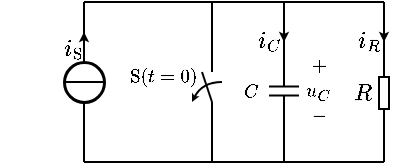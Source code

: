 <mxfile version="17.2.1" type="device"><diagram id="GKFYhbHTQyAXwHbGks0D" name="第 1 页"><mxGraphModel dx="185" dy="190" grid="1" gridSize="5" guides="1" tooltips="1" connect="1" arrows="1" fold="1" page="1" pageScale="1" pageWidth="827" pageHeight="1169" math="1" shadow="0"><root><mxCell id="0"/><mxCell id="1" parent="0"/><mxCell id="jx14LvxWViafD4RgYP5I-10" value="$$u_C$$" style="text;html=1;align=center;verticalAlign=middle;resizable=1;points=[];autosize=1;strokeColor=none;fillColor=none;fontSize=8;movable=1;rotatable=1;deletable=1;editable=1;connectable=1;" parent="1" vertex="1"><mxGeometry x="282.5" y="304.5" width="18" height="20" as="geometry"/></mxCell><mxCell id="vnZBPzhVjVgXWo8NbZRj-8" value="$$-$$" style="text;resizable=1;autosize=1;align=center;verticalAlign=middle;points=[];fillColor=none;strokeColor=none;rounded=0;html=1;imageAspect=1;noLabel=0;recursiveResize=1;expand=1;editable=1;movable=1;rotatable=1;deletable=1;connectable=0;comic=0;fontSize=8;" parent="1" vertex="1"><mxGeometry x="284" y="322" width="15" height="10" as="geometry"/></mxCell><mxCell id="vnZBPzhVjVgXWo8NbZRj-9" value="$$+$$" style="text;html=1;resizable=1;autosize=1;align=center;verticalAlign=middle;points=[];fillColor=none;strokeColor=none;rounded=0;movable=1;rotatable=1;deletable=1;editable=1;connectable=0;fontSize=8;" parent="1" vertex="1"><mxGeometry x="284" y="297" width="15" height="10" as="geometry"/></mxCell><mxCell id="jx14LvxWViafD4RgYP5I-1" value="" style="pointerEvents=1;verticalLabelPosition=bottom;shadow=0;dashed=0;align=center;html=1;verticalAlign=top;shape=mxgraph.electrical.capacitors.capacitor_1;direction=south;connectable=1;" parent="1" vertex="1"><mxGeometry x="267.5" y="292" width="15" height="45" as="geometry"/></mxCell><mxCell id="jx14LvxWViafD4RgYP5I-6" value="$$C$$" style="text;html=1;align=center;verticalAlign=middle;resizable=1;points=[];autosize=1;strokeColor=none;fillColor=none;fontSize=8;movable=1;rotatable=1;deletable=1;editable=1;connectable=1;" parent="1" vertex="1"><mxGeometry x="252" y="307" width="12" height="15" as="geometry"/></mxCell><mxCell id="8Bmr7UU7ZexVVD80fku--3" value="$$R$$" style="text;html=1;resizable=1;autosize=1;align=center;verticalAlign=middle;points=[];fillColor=none;strokeColor=none;rounded=0;fontSize=10;movable=1;rotatable=1;deletable=1;editable=1;connectable=1;" parent="1" vertex="1"><mxGeometry x="305" y="308.25" width="17.5" height="14.5" as="geometry"/></mxCell><mxCell id="8Bmr7UU7ZexVVD80fku--4" value="" style="endArrow=none;html=1;rounded=0;fontSize=10;startSize=4;endSize=4;entryX=1;entryY=0.5;entryDx=0;entryDy=0;entryPerimeter=0;" parent="1" target="8Bmr7UU7ZexVVD80fku--5" edge="1"><mxGeometry width="50" height="50" relative="1" as="geometry"><mxPoint x="325" y="270" as="sourcePoint"/><mxPoint x="499.5" y="190.5" as="targetPoint"/></mxGeometry></mxCell><mxCell id="8Bmr7UU7ZexVVD80fku--5" value="" style="pointerEvents=1;verticalLabelPosition=bottom;shadow=0;dashed=0;align=center;html=1;verticalAlign=top;shape=mxgraph.electrical.resistors.resistor_1;fontSize=10;direction=north;" parent="1" vertex="1"><mxGeometry x="322.5" y="303" width="5" height="25" as="geometry"/></mxCell><mxCell id="8Bmr7UU7ZexVVD80fku--6" value="" style="endArrow=none;html=1;rounded=0;fontSize=10;startSize=4;endSize=4;exitX=0;exitY=0.5;exitDx=0;exitDy=0;exitPerimeter=0;" parent="1" source="8Bmr7UU7ZexVVD80fku--5" edge="1"><mxGeometry width="50" height="50" relative="1" as="geometry"><mxPoint x="447" y="175.5" as="sourcePoint"/><mxPoint x="325" y="350" as="targetPoint"/></mxGeometry></mxCell><mxCell id="8Bmr7UU7ZexVVD80fku--8" value="" style="ellipse;whiteSpace=wrap;html=1;aspect=fixed;labelBorderColor=none;fontSize=10;strokeColor=default;strokeWidth=1.5;fillColor=none;" parent="1" vertex="1"><mxGeometry x="165" y="300" width="20" height="20" as="geometry"/></mxCell><mxCell id="8Bmr7UU7ZexVVD80fku--9" value="" style="endArrow=none;html=1;rounded=0;fontSize=10;startSize=4;endSize=4;entryX=1;entryY=0.5;entryDx=0;entryDy=0;exitX=0;exitY=0.5;exitDx=0;exitDy=0;" parent="1" source="8Bmr7UU7ZexVVD80fku--8" target="8Bmr7UU7ZexVVD80fku--8" edge="1"><mxGeometry width="50" height="50" relative="1" as="geometry"><mxPoint x="175" y="350" as="sourcePoint"/><mxPoint x="200" y="330" as="targetPoint"/></mxGeometry></mxCell><mxCell id="8Bmr7UU7ZexVVD80fku--12" value="" style="endArrow=none;html=1;rounded=0;fontSize=10;startSize=4;endSize=4;endFill=0;" parent="1" edge="1"><mxGeometry width="50" height="50" relative="1" as="geometry"><mxPoint x="175" y="350" as="sourcePoint"/><mxPoint x="325" y="350" as="targetPoint"/></mxGeometry></mxCell><mxCell id="8Bmr7UU7ZexVVD80fku--13" value="\(i_\mathrm{S}\)" style="text;html=1;resizable=1;autosize=1;align=center;verticalAlign=middle;points=[];fillColor=none;strokeColor=none;rounded=0;comic=0;movable=1;rotatable=1;deletable=1;editable=1;connectable=0;fontSize=10;" parent="1" vertex="1"><mxGeometry x="160" y="283" width="17" height="20" as="geometry"/></mxCell><mxCell id="8Bmr7UU7ZexVVD80fku--18" value="" style="endArrow=none;html=1;rounded=0;strokeWidth=1;entryX=1;entryY=0.5;entryDx=0;entryDy=0;entryPerimeter=0;" parent="1" target="jx14LvxWViafD4RgYP5I-1" edge="1"><mxGeometry width="50" height="50" relative="1" as="geometry"><mxPoint x="275" y="350" as="sourcePoint"/><mxPoint x="295" y="340" as="targetPoint"/></mxGeometry></mxCell><mxCell id="8Bmr7UU7ZexVVD80fku--19" value="" style="endArrow=none;html=1;rounded=0;strokeWidth=1;exitX=0;exitY=0.5;exitDx=0;exitDy=0;exitPerimeter=0;" parent="1" source="jx14LvxWViafD4RgYP5I-1" edge="1"><mxGeometry width="50" height="50" relative="1" as="geometry"><mxPoint x="285" y="285" as="sourcePoint"/><mxPoint x="275" y="270" as="targetPoint"/></mxGeometry></mxCell><mxCell id="LRsMJ9Y164Hai454oY36-3" value="" style="endArrow=none;html=1;rounded=0;" parent="1" edge="1"><mxGeometry width="50" height="50" relative="1" as="geometry"><mxPoint x="175" y="270" as="sourcePoint"/><mxPoint x="325" y="270" as="targetPoint"/></mxGeometry></mxCell><mxCell id="LRsMJ9Y164Hai454oY36-9" value="$$i_C$$" style="text;html=1;resizable=1;autosize=1;align=center;verticalAlign=middle;points=[];fillColor=none;strokeColor=none;rounded=0;fontSize=10;movable=1;rotatable=1;deletable=1;editable=1;connectable=1;" parent="1" vertex="1"><mxGeometry x="258" y="279" width="17" height="20" as="geometry"/></mxCell><mxCell id="Rw_O5aGXizrxfCMmI775-1" value="" style="endArrow=none;html=1;rounded=0;exitX=0.5;exitY=0;exitDx=0;exitDy=0;" parent="1" source="8Bmr7UU7ZexVVD80fku--8" edge="1"><mxGeometry width="50" height="50" relative="1" as="geometry"><mxPoint x="180" y="295" as="sourcePoint"/><mxPoint x="175" y="270" as="targetPoint"/></mxGeometry></mxCell><mxCell id="Rw_O5aGXizrxfCMmI775-2" value="" style="endArrow=none;html=1;rounded=0;entryX=0.5;entryY=1;entryDx=0;entryDy=0;" parent="1" target="8Bmr7UU7ZexVVD80fku--8" edge="1"><mxGeometry width="50" height="50" relative="1" as="geometry"><mxPoint x="175" y="350" as="sourcePoint"/><mxPoint x="245" y="300" as="targetPoint"/></mxGeometry></mxCell><mxCell id="Rw_O5aGXizrxfCMmI775-3" value="" style="endArrow=classic;html=1;rounded=0;fontSize=10;endSize=2;" parent="1" edge="1"><mxGeometry width="50" height="50" relative="1" as="geometry"><mxPoint x="175" y="295" as="sourcePoint"/><mxPoint x="175" y="285" as="targetPoint"/></mxGeometry></mxCell><mxCell id="Rw_O5aGXizrxfCMmI775-4" value="" style="endArrow=classic;html=1;rounded=0;fontSize=10;endSize=2;" parent="1" edge="1"><mxGeometry width="50" height="50" relative="1" as="geometry"><mxPoint x="275" y="275" as="sourcePoint"/><mxPoint x="275" y="290" as="targetPoint"/></mxGeometry></mxCell><mxCell id="Rw_O5aGXizrxfCMmI775-5" value="" style="endArrow=none;html=1;rounded=0;strokeWidth=1;exitX=0;exitY=0.5;exitDx=0;exitDy=0;exitPerimeter=0;" parent="1" edge="1"><mxGeometry width="50" height="50" relative="1" as="geometry"><mxPoint x="325" y="292" as="sourcePoint"/><mxPoint x="325" y="270" as="targetPoint"/></mxGeometry></mxCell><mxCell id="Rw_O5aGXizrxfCMmI775-6" value="$$i_R$$" style="text;html=1;resizable=1;autosize=1;align=center;verticalAlign=middle;points=[];fillColor=none;strokeColor=none;rounded=0;fontSize=10;movable=1;rotatable=1;deletable=1;editable=1;connectable=1;" parent="1" vertex="1"><mxGeometry x="307.5" y="279" width="18" height="20" as="geometry"/></mxCell><mxCell id="Rw_O5aGXizrxfCMmI775-7" value="" style="endArrow=classic;html=1;rounded=0;fontSize=10;endSize=2;" parent="1" edge="1"><mxGeometry width="50" height="50" relative="1" as="geometry"><mxPoint x="325" y="275" as="sourcePoint"/><mxPoint x="325" y="290" as="targetPoint"/></mxGeometry></mxCell><mxCell id="gpXDtJMEYqmeV2c9fMNl-2" value="" style="endArrow=none;html=1;rounded=0;" edge="1" parent="1"><mxGeometry width="50" height="50" relative="1" as="geometry"><mxPoint x="239" y="305" as="sourcePoint"/><mxPoint x="239" y="270" as="targetPoint"/></mxGeometry></mxCell><mxCell id="gpXDtJMEYqmeV2c9fMNl-3" value="" style="endArrow=none;html=1;rounded=0;" edge="1" parent="1"><mxGeometry width="50" height="50" relative="1" as="geometry"><mxPoint x="239" y="350" as="sourcePoint"/><mxPoint x="239" y="320" as="targetPoint"/></mxGeometry></mxCell><mxCell id="gpXDtJMEYqmeV2c9fMNl-4" value="" style="endArrow=none;html=1;rounded=0;" edge="1" parent="1"><mxGeometry width="50" height="50" relative="1" as="geometry"><mxPoint x="234" y="305" as="sourcePoint"/><mxPoint x="239" y="320" as="targetPoint"/></mxGeometry></mxCell><mxCell id="gpXDtJMEYqmeV2c9fMNl-5" value="" style="curved=1;endArrow=classic;html=1;rounded=0;endSize=1;startSize=1;" edge="1" parent="1"><mxGeometry width="50" height="50" relative="1" as="geometry"><mxPoint x="244" y="310" as="sourcePoint"/><mxPoint x="229" y="320" as="targetPoint"/><Array as="points"><mxPoint x="234" y="310"/></Array></mxGeometry></mxCell><mxCell id="gpXDtJMEYqmeV2c9fMNl-6" value="&lt;font style=&quot;font-size: 8px&quot;&gt;$$\mathrm{S}(t=0)$$&lt;/font&gt;" style="text;html=1;align=center;verticalAlign=middle;resizable=1;points=[];autosize=1;strokeColor=none;fillColor=none;fontSize=8;movable=1;rotatable=1;deletable=1;editable=1;connectable=1;" vertex="1" parent="1"><mxGeometry x="195" y="297" width="38" height="20" as="geometry"/></mxCell></root></mxGraphModel></diagram></mxfile>